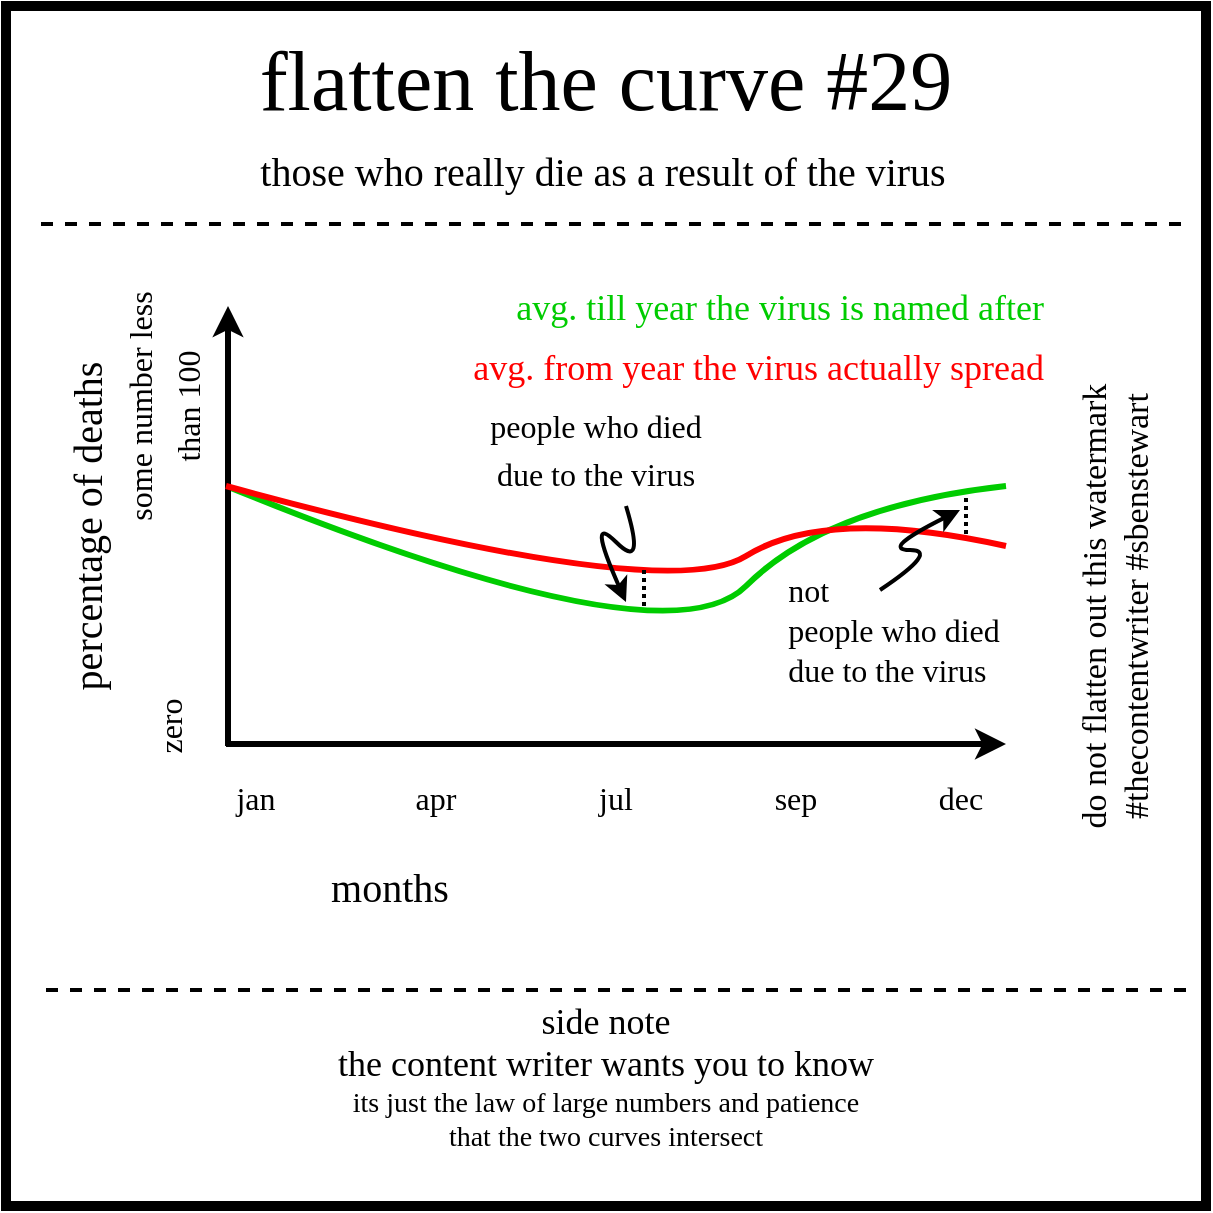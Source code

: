 <mxfile version="13.2.1" type="device"><diagram id="dX7Dphyso45SB9-RoEhv" name="Page-1"><mxGraphModel dx="742" dy="474" grid="1" gridSize="10" guides="1" tooltips="1" connect="1" arrows="1" fold="1" page="1" pageScale="1" pageWidth="827" pageHeight="1169" math="0" shadow="0"><root><mxCell id="0"/><mxCell id="1" parent="0"/><mxCell id="nfxZPmU7g6QgWNAvG-ER-2" value="" style="whiteSpace=wrap;html=1;aspect=fixed;strokeWidth=5;fillColor=none;fontFamily=xkcd;" parent="1" vertex="1"><mxGeometry x="210" y="90" width="600" height="600" as="geometry"/></mxCell><mxCell id="8b6ggLF4gSHIukh4vJdm-18" value="&lt;font&gt;&lt;font style=&quot;font-size: 42px&quot;&gt;flatten the curve #29&lt;/font&gt;&lt;br&gt;&lt;/font&gt;" style="text;html=1;strokeColor=none;fillColor=none;align=center;verticalAlign=middle;whiteSpace=wrap;rounded=0;fontFamily=xkcd;" parent="1" vertex="1"><mxGeometry x="225" y="118" width="570" height="20" as="geometry"/></mxCell><mxCell id="8b6ggLF4gSHIukh4vJdm-24" value="&lt;font&gt;&lt;span style=&quot;font-size: 20px&quot;&gt;those who really die as a result of the virus&lt;/span&gt;&lt;br&gt;&lt;/font&gt;" style="text;html=1;strokeColor=none;fillColor=none;align=center;verticalAlign=middle;whiteSpace=wrap;rounded=0;fontFamily=xkcd;" parent="1" vertex="1"><mxGeometry x="249.25" y="162" width="518.5" height="20" as="geometry"/></mxCell><mxCell id="8b6ggLF4gSHIukh4vJdm-30" value="" style="endArrow=none;dashed=1;html=1;strokeWidth=2;" parent="1" edge="1"><mxGeometry width="50" height="50" relative="1" as="geometry"><mxPoint x="797.5" y="199" as="sourcePoint"/><mxPoint x="222.5" y="199" as="targetPoint"/></mxGeometry></mxCell><mxCell id="k-dpR7HA_-HZ3Fbqk2lw-16" value="" style="endArrow=none;dashed=1;html=1;strokeWidth=2;" parent="1" edge="1"><mxGeometry width="50" height="50" relative="1" as="geometry"><mxPoint x="800" y="582" as="sourcePoint"/><mxPoint x="225" y="582" as="targetPoint"/></mxGeometry></mxCell><mxCell id="k-dpR7HA_-HZ3Fbqk2lw-17" value="&lt;font style=&quot;font-size: 14px&quot;&gt;&lt;span style=&quot;font-size: 18px&quot;&gt;side note&lt;br&gt;the content writer wants you to know&lt;br&gt;&lt;/span&gt;its just the law of large numbers and patience&lt;br&gt;that the two curves intersect&lt;br&gt;&lt;br&gt;&lt;/font&gt;" style="text;html=1;strokeColor=none;fillColor=none;align=center;verticalAlign=middle;whiteSpace=wrap;rounded=0;fontFamily=xkcd;" parent="1" vertex="1"><mxGeometry x="210" y="594" width="600" height="80" as="geometry"/></mxCell><mxCell id="euaHSMH8fYii958cPEId-22" style="edgeStyle=orthogonalEdgeStyle;rounded=0;orthogonalLoop=1;jettySize=auto;html=1;exitX=0.5;exitY=1;exitDx=0;exitDy=0;strokeWidth=2;" parent="1" edge="1"><mxGeometry relative="1" as="geometry"><mxPoint x="661" y="451" as="sourcePoint"/><mxPoint x="661" y="451" as="targetPoint"/></mxGeometry></mxCell><mxCell id="pKVuHFSoDqtFi99w7tCS-15" value="&lt;font style=&quot;font-size: 17px&quot;&gt;&lt;font style=&quot;font-size: 17px&quot;&gt;do not flatten out this watermark&lt;br&gt;&lt;/font&gt;#thecontentwriter #sbenstewart&lt;br&gt;&lt;/font&gt;" style="text;html=1;strokeColor=none;fillColor=none;align=center;verticalAlign=middle;whiteSpace=wrap;rounded=0;rotation=-90;fontFamily=xkcd;" parent="1" vertex="1"><mxGeometry x="605" y="380" width="320" height="20" as="geometry"/></mxCell><mxCell id="odyUgtSx1SayHA9AFXie-3" value="percentage of deaths" style="text;html=1;strokeColor=none;fillColor=none;align=center;verticalAlign=middle;whiteSpace=wrap;rounded=0;fontFamily=xkcd;rotation=-90;fontSize=20;" parent="1" vertex="1"><mxGeometry x="130" y="340" width="240" height="20" as="geometry"/></mxCell><mxCell id="odyUgtSx1SayHA9AFXie-14" value="&lt;font style=&quot;font-size: 20px&quot;&gt;months&lt;/font&gt;" style="text;html=1;strokeColor=none;fillColor=none;align=center;verticalAlign=middle;whiteSpace=wrap;rounded=0;fontFamily=xkcd;rotation=0;fontSize=20;" parent="1" vertex="1"><mxGeometry x="264" y="520" width="276" height="20" as="geometry"/></mxCell><mxCell id="fDQIreuMYDqUIn-pE7Gs-9" value="&lt;font style=&quot;font-size: 16px&quot;&gt;jan&lt;br&gt;&lt;/font&gt;" style="text;html=1;strokeColor=none;fillColor=none;align=center;verticalAlign=middle;whiteSpace=wrap;rounded=0;fontFamily=xkcd;rotation=0;fontSize=20;" parent="1" vertex="1"><mxGeometry x="300" y="474" width="70" height="20" as="geometry"/></mxCell><mxCell id="odyUgtSx1SayHA9AFXie-2" value="" style="endArrow=classic;html=1;strokeWidth=3;" parent="1" edge="1"><mxGeometry width="50" height="50" relative="1" as="geometry"><mxPoint x="320" y="459" as="sourcePoint"/><mxPoint x="710" y="459" as="targetPoint"/></mxGeometry></mxCell><mxCell id="L_Pzf_iVGUzFS7Sn7bNm-9" value="&lt;span style=&quot;font-size: 16px&quot;&gt;dec&lt;/span&gt;" style="text;html=1;strokeColor=none;fillColor=none;align=center;verticalAlign=middle;whiteSpace=wrap;rounded=0;fontFamily=xkcd;rotation=0;fontSize=20;" parent="1" vertex="1"><mxGeometry x="660" y="474" width="55" height="20" as="geometry"/></mxCell><mxCell id="L_Pzf_iVGUzFS7Sn7bNm-19" value="&lt;font style=&quot;font-size: 18px&quot; color=&quot;#00cc00&quot;&gt;avg. till year the virus is named after&lt;/font&gt;" style="text;html=1;strokeColor=none;fillColor=none;align=right;verticalAlign=middle;whiteSpace=wrap;rounded=0;fontFamily=xkcd;rotation=0;fontSize=20;" parent="1" vertex="1"><mxGeometry x="330" y="230" width="401.38" height="20" as="geometry"/></mxCell><mxCell id="2io5FAEX0LE9WWSIkYiG-1" value="&lt;font style=&quot;font-size: 16px&quot;&gt;zero&lt;br&gt;&lt;/font&gt;" style="text;html=1;strokeColor=none;fillColor=none;align=center;verticalAlign=middle;whiteSpace=wrap;rounded=0;fontFamily=xkcd;rotation=-90;fontSize=20;" parent="1" vertex="1"><mxGeometry x="240" y="440" width="100" height="20" as="geometry"/></mxCell><mxCell id="ghQ5Y1OauhZL7b8-R2x8-2" value="&lt;font style=&quot;font-size: 16px&quot;&gt;jul&lt;br&gt;&lt;/font&gt;" style="text;html=1;strokeColor=none;fillColor=none;align=center;verticalAlign=middle;whiteSpace=wrap;rounded=0;fontFamily=xkcd;rotation=0;fontSize=20;" vertex="1" parent="1"><mxGeometry x="480" y="474" width="70" height="20" as="geometry"/></mxCell><mxCell id="ghQ5Y1OauhZL7b8-R2x8-3" value="&lt;font style=&quot;font-size: 16px&quot;&gt;apr&lt;br&gt;&lt;/font&gt;" style="text;html=1;strokeColor=none;fillColor=none;align=center;verticalAlign=middle;whiteSpace=wrap;rounded=0;fontFamily=xkcd;rotation=0;fontSize=20;" vertex="1" parent="1"><mxGeometry x="390" y="474" width="70" height="20" as="geometry"/></mxCell><mxCell id="ghQ5Y1OauhZL7b8-R2x8-4" value="&lt;font style=&quot;font-size: 16px&quot;&gt;sep&lt;br&gt;&lt;/font&gt;" style="text;html=1;strokeColor=none;fillColor=none;align=center;verticalAlign=middle;whiteSpace=wrap;rounded=0;fontFamily=xkcd;rotation=0;fontSize=20;" vertex="1" parent="1"><mxGeometry x="570" y="474" width="70" height="20" as="geometry"/></mxCell><mxCell id="ghQ5Y1OauhZL7b8-R2x8-5" value="" style="curved=1;endArrow=none;html=1;strokeWidth=3;strokeColor=#00CC00;endFill=0;" edge="1" parent="1"><mxGeometry width="50" height="50" relative="1" as="geometry"><mxPoint x="320" y="330" as="sourcePoint"/><mxPoint x="710" y="330" as="targetPoint"/><Array as="points"><mxPoint x="540" y="420"/><mxPoint x="620" y="340"/></Array></mxGeometry></mxCell><mxCell id="odyUgtSx1SayHA9AFXie-1" value="" style="endArrow=classic;html=1;strokeWidth=3;startArrow=none;startFill=0;" parent="1" edge="1"><mxGeometry width="50" height="50" relative="1" as="geometry"><mxPoint x="321" y="460" as="sourcePoint"/><mxPoint x="321" y="240" as="targetPoint"/></mxGeometry></mxCell><mxCell id="ghQ5Y1OauhZL7b8-R2x8-7" value="" style="curved=1;endArrow=none;html=1;strokeWidth=3;strokeColor=#FF0000;endFill=0;" edge="1" parent="1"><mxGeometry width="50" height="50" relative="1" as="geometry"><mxPoint x="320" y="330" as="sourcePoint"/><mxPoint x="710" y="360" as="targetPoint"/><Array as="points"><mxPoint x="540" y="390"/><mxPoint x="620" y="340"/></Array></mxGeometry></mxCell><mxCell id="ghQ5Y1OauhZL7b8-R2x8-8" value="&lt;font style=&quot;font-size: 18px&quot; color=&quot;#ff0000&quot;&gt;avg. from year the virus actually spread&lt;/font&gt;" style="text;html=1;strokeColor=none;fillColor=none;align=right;verticalAlign=middle;whiteSpace=wrap;rounded=0;fontFamily=xkcd;rotation=0;fontSize=20;" vertex="1" parent="1"><mxGeometry x="300" y="260" width="431.38" height="20" as="geometry"/></mxCell><mxCell id="ghQ5Y1OauhZL7b8-R2x8-9" value="" style="curved=1;endArrow=classic;html=1;strokeColor=#000000;strokeWidth=2;" edge="1" parent="1"><mxGeometry width="50" height="50" relative="1" as="geometry"><mxPoint x="520" y="340" as="sourcePoint"/><mxPoint x="520" y="388" as="targetPoint"/><Array as="points"><mxPoint x="530" y="373"/><mxPoint x="500" y="343"/></Array></mxGeometry></mxCell><mxCell id="ghQ5Y1OauhZL7b8-R2x8-11" value="&lt;font style=&quot;font-size: 16px&quot;&gt;people who died &lt;br&gt;due to the virus&lt;br&gt;&lt;/font&gt;" style="text;html=1;strokeColor=none;fillColor=none;align=center;verticalAlign=middle;whiteSpace=wrap;rounded=0;fontFamily=xkcd;rotation=0;fontSize=20;" vertex="1" parent="1"><mxGeometry x="420" y="300" width="170" height="20" as="geometry"/></mxCell><mxCell id="ghQ5Y1OauhZL7b8-R2x8-12" value="&lt;div style=&quot;text-align: left&quot;&gt;&lt;span style=&quot;font-size: 16px&quot;&gt;not&amp;nbsp;&lt;/span&gt;&lt;/div&gt;&lt;font style=&quot;font-size: 16px&quot;&gt;&lt;div style=&quot;text-align: left&quot;&gt;&lt;span&gt;people who died&amp;nbsp;&lt;/span&gt;&lt;/div&gt;&lt;div style=&quot;text-align: left&quot;&gt;&lt;span&gt;due to the virus&lt;/span&gt;&lt;/div&gt;&lt;/font&gt;" style="text;html=1;strokeColor=none;fillColor=none;align=center;verticalAlign=middle;whiteSpace=wrap;rounded=0;fontFamily=xkcd;rotation=0;fontSize=20;" vertex="1" parent="1"><mxGeometry x="581.38" y="390" width="150" height="20" as="geometry"/></mxCell><mxCell id="ghQ5Y1OauhZL7b8-R2x8-13" value="" style="curved=1;endArrow=classic;html=1;strokeColor=#000000;strokeWidth=2;" edge="1" parent="1"><mxGeometry width="50" height="50" relative="1" as="geometry"><mxPoint x="647" y="382" as="sourcePoint"/><mxPoint x="687" y="342" as="targetPoint"/><Array as="points"><mxPoint x="677" y="362"/><mxPoint x="647" y="362"/></Array></mxGeometry></mxCell><mxCell id="ghQ5Y1OauhZL7b8-R2x8-14" value="" style="endArrow=none;dashed=1;html=1;strokeColor=#000000;strokeWidth=2;dashPattern=1 1;" edge="1" parent="1"><mxGeometry width="50" height="50" relative="1" as="geometry"><mxPoint x="529" y="390" as="sourcePoint"/><mxPoint x="529" y="370" as="targetPoint"/></mxGeometry></mxCell><mxCell id="ghQ5Y1OauhZL7b8-R2x8-15" value="" style="endArrow=none;dashed=1;html=1;strokeColor=#000000;strokeWidth=2;dashPattern=1 1;" edge="1" parent="1"><mxGeometry width="50" height="50" relative="1" as="geometry"><mxPoint x="690" y="354" as="sourcePoint"/><mxPoint x="690" y="334" as="targetPoint"/></mxGeometry></mxCell><mxCell id="ghQ5Y1OauhZL7b8-R2x8-16" value="&lt;font style=&quot;font-size: 16px&quot;&gt;some number less than 100&lt;br&gt;&lt;/font&gt;" style="text;html=1;strokeColor=none;fillColor=none;align=center;verticalAlign=middle;whiteSpace=wrap;rounded=0;fontFamily=xkcd;rotation=-90;fontSize=20;" vertex="1" parent="1"><mxGeometry x="217" y="280" width="140" height="20" as="geometry"/></mxCell><mxCell id="ghQ5Y1OauhZL7b8-R2x8-17" style="edgeStyle=orthogonalEdgeStyle;rounded=0;orthogonalLoop=1;jettySize=auto;html=1;exitX=0.5;exitY=1;exitDx=0;exitDy=0;dashed=1;dashPattern=1 1;endArrow=none;endFill=0;strokeColor=#000000;strokeWidth=2;" edge="1" parent="1" source="ghQ5Y1OauhZL7b8-R2x8-8" target="ghQ5Y1OauhZL7b8-R2x8-8"><mxGeometry relative="1" as="geometry"/></mxCell></root></mxGraphModel></diagram></mxfile>
